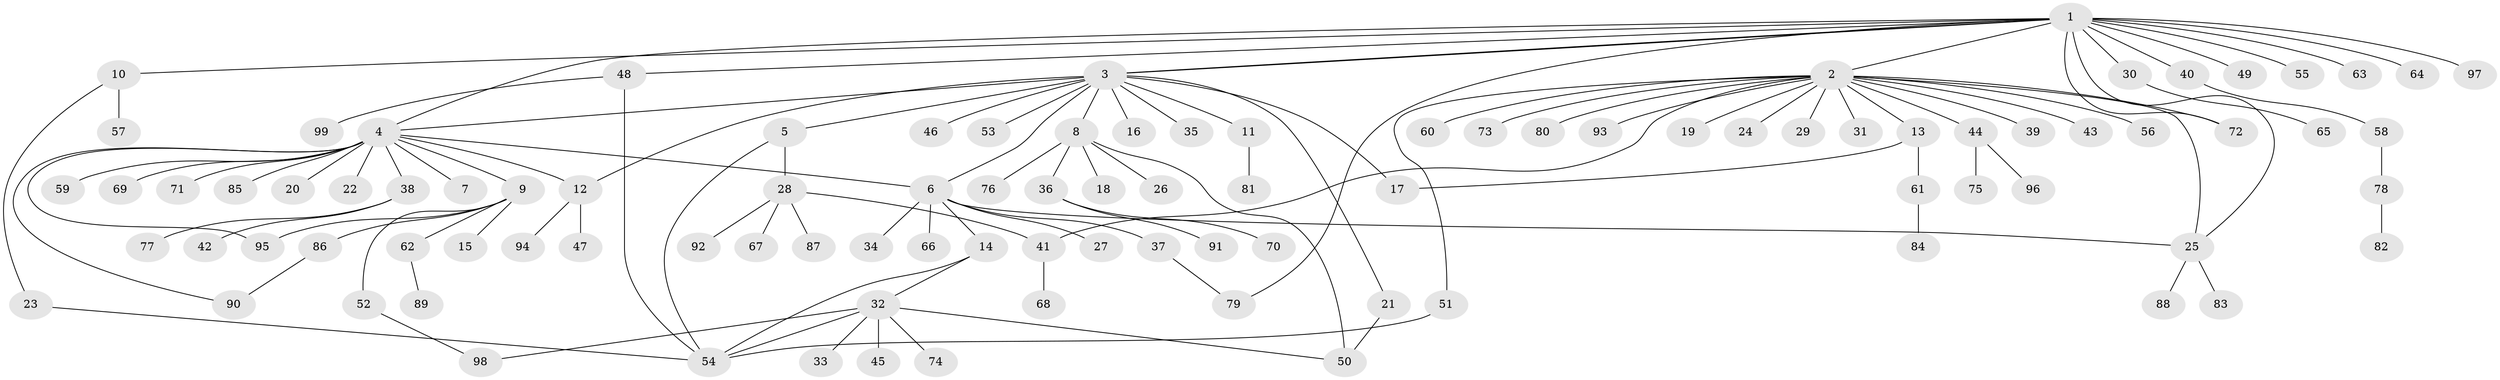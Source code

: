 // coarse degree distribution, {16: 0.01282051282051282, 17: 0.01282051282051282, 14: 0.02564102564102564, 3: 0.08974358974358974, 7: 0.02564102564102564, 1: 0.6410256410256411, 6: 0.02564102564102564, 5: 0.02564102564102564, 2: 0.1282051282051282, 4: 0.01282051282051282}
// Generated by graph-tools (version 1.1) at 2025/41/03/06/25 10:41:52]
// undirected, 99 vertices, 118 edges
graph export_dot {
graph [start="1"]
  node [color=gray90,style=filled];
  1;
  2;
  3;
  4;
  5;
  6;
  7;
  8;
  9;
  10;
  11;
  12;
  13;
  14;
  15;
  16;
  17;
  18;
  19;
  20;
  21;
  22;
  23;
  24;
  25;
  26;
  27;
  28;
  29;
  30;
  31;
  32;
  33;
  34;
  35;
  36;
  37;
  38;
  39;
  40;
  41;
  42;
  43;
  44;
  45;
  46;
  47;
  48;
  49;
  50;
  51;
  52;
  53;
  54;
  55;
  56;
  57;
  58;
  59;
  60;
  61;
  62;
  63;
  64;
  65;
  66;
  67;
  68;
  69;
  70;
  71;
  72;
  73;
  74;
  75;
  76;
  77;
  78;
  79;
  80;
  81;
  82;
  83;
  84;
  85;
  86;
  87;
  88;
  89;
  90;
  91;
  92;
  93;
  94;
  95;
  96;
  97;
  98;
  99;
  1 -- 2;
  1 -- 3;
  1 -- 3;
  1 -- 4;
  1 -- 10;
  1 -- 25;
  1 -- 30;
  1 -- 40;
  1 -- 48;
  1 -- 49;
  1 -- 55;
  1 -- 63;
  1 -- 64;
  1 -- 72;
  1 -- 79;
  1 -- 97;
  2 -- 13;
  2 -- 19;
  2 -- 24;
  2 -- 25;
  2 -- 29;
  2 -- 31;
  2 -- 39;
  2 -- 41;
  2 -- 43;
  2 -- 44;
  2 -- 51;
  2 -- 56;
  2 -- 60;
  2 -- 72;
  2 -- 73;
  2 -- 80;
  2 -- 93;
  3 -- 4;
  3 -- 5;
  3 -- 6;
  3 -- 8;
  3 -- 11;
  3 -- 12;
  3 -- 16;
  3 -- 17;
  3 -- 21;
  3 -- 35;
  3 -- 46;
  3 -- 53;
  4 -- 6;
  4 -- 7;
  4 -- 9;
  4 -- 12;
  4 -- 20;
  4 -- 22;
  4 -- 38;
  4 -- 59;
  4 -- 69;
  4 -- 71;
  4 -- 85;
  4 -- 90;
  4 -- 95;
  5 -- 28;
  5 -- 54;
  6 -- 14;
  6 -- 25;
  6 -- 27;
  6 -- 34;
  6 -- 37;
  6 -- 66;
  8 -- 18;
  8 -- 26;
  8 -- 36;
  8 -- 50;
  8 -- 76;
  9 -- 15;
  9 -- 52;
  9 -- 62;
  9 -- 86;
  9 -- 95;
  10 -- 23;
  10 -- 57;
  11 -- 81;
  12 -- 47;
  12 -- 94;
  13 -- 17;
  13 -- 61;
  14 -- 32;
  14 -- 54;
  21 -- 50;
  23 -- 54;
  25 -- 83;
  25 -- 88;
  28 -- 41;
  28 -- 67;
  28 -- 87;
  28 -- 92;
  30 -- 65;
  32 -- 33;
  32 -- 45;
  32 -- 50;
  32 -- 54;
  32 -- 74;
  32 -- 98;
  36 -- 70;
  36 -- 91;
  37 -- 79;
  38 -- 42;
  38 -- 77;
  40 -- 58;
  41 -- 68;
  44 -- 75;
  44 -- 96;
  48 -- 54;
  48 -- 99;
  51 -- 54;
  52 -- 98;
  58 -- 78;
  61 -- 84;
  62 -- 89;
  78 -- 82;
  86 -- 90;
}
